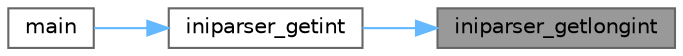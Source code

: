 digraph "iniparser_getlongint"
{
 // LATEX_PDF_SIZE
  bgcolor="transparent";
  edge [fontname=Helvetica,fontsize=10,labelfontname=Helvetica,labelfontsize=10];
  node [fontname=Helvetica,fontsize=10,shape=box,height=0.2,width=0.4];
  rankdir="RL";
  Node1 [label="iniparser_getlongint",height=0.2,width=0.4,color="gray40", fillcolor="grey60", style="filled", fontcolor="black",tooltip="Get the string associated to a key, convert to an long int"];
  Node1 -> Node2 [dir="back",color="steelblue1",style="solid"];
  Node2 [label="iniparser_getint",height=0.2,width=0.4,color="grey40", fillcolor="white", style="filled",URL="$iniparser_8c.html#a97f70bc64c6e32b8f4df50f884400fd8",tooltip="Get the string associated to a key, convert to an int"];
  Node2 -> Node3 [dir="back",color="steelblue1",style="solid"];
  Node3 [label="main",height=0.2,width=0.4,color="grey40", fillcolor="white", style="filled",URL="$test_8c.html#a3c04138a5bfe5d72780bb7e82a18e627",tooltip="主函数"];
}
